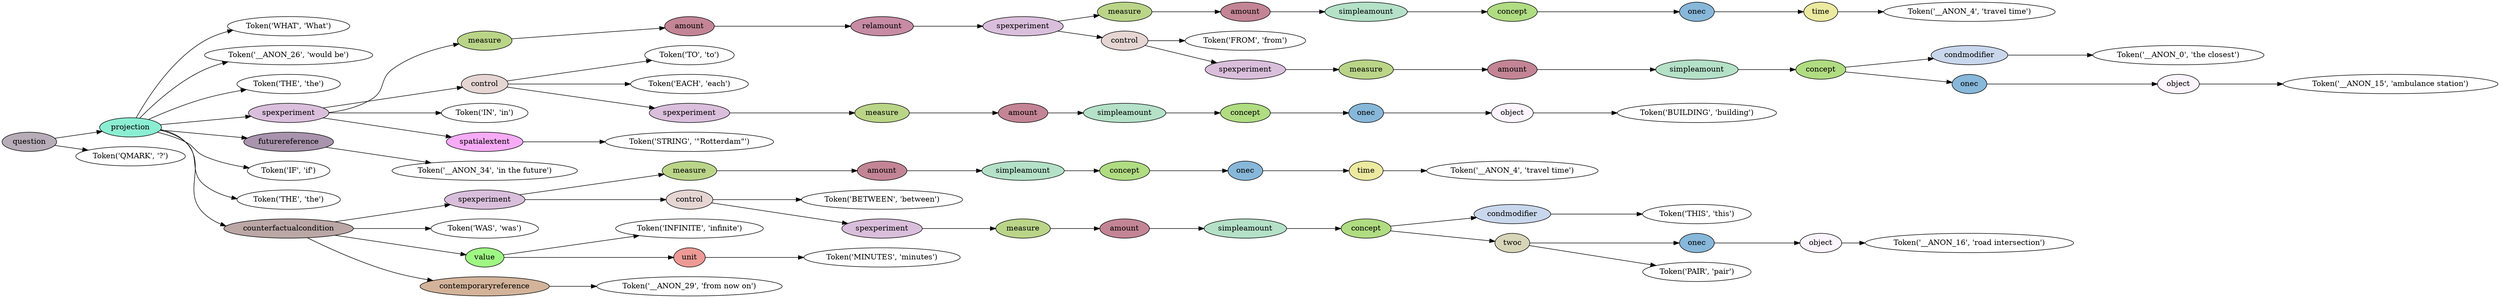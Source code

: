 digraph G {
rankdir=LR;
0 [label="Token('WHAT', 'What')"];
1 [label="Token('__ANON_26', 'would be')"];
2 [label="Token('THE', 'the')"];
3 [label="Token('__ANON_4', 'travel time')"];
4 [fillcolor="#ece9a0", label=time, style=filled];
4 -> 3;
5 [fillcolor="#87b7d9", label=onec, style=filled];
5 -> 4;
6 [fillcolor="#b0dc82", label=concept, style=filled];
6 -> 5;
7 [fillcolor="#b4e1c8", label=simpleamount, style=filled];
7 -> 6;
8 [fillcolor="#c38595", label=amount, style=filled];
8 -> 7;
9 [fillcolor="#bad588", label=measure, style=filled];
9 -> 8;
10 [label="Token('FROM', 'from')"];
11 [label="Token('__ANON_0', 'the closest')"];
12 [fillcolor="#c9d7ed", label=condmodifier, style=filled];
12 -> 11;
13 [label="Token('__ANON_15', 'ambulance station')"];
14 [fillcolor="#fbf4fd", label=object, style=filled];
14 -> 13;
15 [fillcolor="#87b7d9", label=onec, style=filled];
15 -> 14;
16 [fillcolor="#b0dc82", label=concept, style=filled];
16 -> 12;
16 -> 15;
17 [fillcolor="#b4e1c8", label=simpleamount, style=filled];
17 -> 16;
18 [fillcolor="#c38595", label=amount, style=filled];
18 -> 17;
19 [fillcolor="#bad588", label=measure, style=filled];
19 -> 18;
20 [fillcolor="#dabfdc", label=spexperiment, style=filled];
20 -> 19;
21 [fillcolor="#e5d5d3", label=control, style=filled];
21 -> 10;
21 -> 20;
22 [fillcolor="#dabfdc", label=spexperiment, style=filled];
22 -> 9;
22 -> 21;
23 [fillcolor="#c78ba4", label=relamount, style=filled];
23 -> 22;
24 [fillcolor="#c38595", label=amount, style=filled];
24 -> 23;
25 [fillcolor="#bad588", label=measure, style=filled];
25 -> 24;
26 [label="Token('TO', 'to')"];
27 [label="Token('EACH', 'each')"];
28 [label="Token('BUILDING', 'building')"];
29 [fillcolor="#fbf4fd", label=object, style=filled];
29 -> 28;
30 [fillcolor="#87b7d9", label=onec, style=filled];
30 -> 29;
31 [fillcolor="#b0dc82", label=concept, style=filled];
31 -> 30;
32 [fillcolor="#b4e1c8", label=simpleamount, style=filled];
32 -> 31;
33 [fillcolor="#c38595", label=amount, style=filled];
33 -> 32;
34 [fillcolor="#bad588", label=measure, style=filled];
34 -> 33;
35 [fillcolor="#dabfdc", label=spexperiment, style=filled];
35 -> 34;
36 [fillcolor="#e5d5d3", label=control, style=filled];
36 -> 26;
36 -> 27;
36 -> 35;
37 [label="Token('IN', 'in')"];
38 [label="Token('STRING', '\"Rotterdam\"')"];
39 [fillcolor="#f7abf6", label=spatialextent, style=filled];
39 -> 38;
40 [fillcolor="#dabfdc", label=spexperiment, style=filled];
40 -> 25;
40 -> 36;
40 -> 37;
40 -> 39;
41 [label="Token('__ANON_34', 'in the future')"];
42 [fillcolor="#a994ad", label=futurereference, style=filled];
42 -> 41;
43 [label="Token('IF', 'if')"];
44 [label="Token('THE', 'the')"];
45 [label="Token('__ANON_4', 'travel time')"];
46 [fillcolor="#ece9a0", label=time, style=filled];
46 -> 45;
47 [fillcolor="#87b7d9", label=onec, style=filled];
47 -> 46;
48 [fillcolor="#b0dc82", label=concept, style=filled];
48 -> 47;
49 [fillcolor="#b4e1c8", label=simpleamount, style=filled];
49 -> 48;
50 [fillcolor="#c38595", label=amount, style=filled];
50 -> 49;
51 [fillcolor="#bad588", label=measure, style=filled];
51 -> 50;
52 [label="Token('BETWEEN', 'between')"];
53 [label="Token('THIS', 'this')"];
54 [fillcolor="#c9d7ed", label=condmodifier, style=filled];
54 -> 53;
55 [label="Token('__ANON_16', 'road intersection')"];
56 [fillcolor="#fbf4fd", label=object, style=filled];
56 -> 55;
57 [fillcolor="#87b7d9", label=onec, style=filled];
57 -> 56;
58 [label="Token('PAIR', 'pair')"];
59 [fillcolor="#d7d5b8", label=twoc, style=filled];
59 -> 57;
59 -> 58;
60 [fillcolor="#b0dc82", label=concept, style=filled];
60 -> 54;
60 -> 59;
61 [fillcolor="#b4e1c8", label=simpleamount, style=filled];
61 -> 60;
62 [fillcolor="#c38595", label=amount, style=filled];
62 -> 61;
63 [fillcolor="#bad588", label=measure, style=filled];
63 -> 62;
64 [fillcolor="#dabfdc", label=spexperiment, style=filled];
64 -> 63;
65 [fillcolor="#e5d5d3", label=control, style=filled];
65 -> 52;
65 -> 64;
66 [fillcolor="#dabfdc", label=spexperiment, style=filled];
66 -> 51;
66 -> 65;
67 [label="Token('WAS', 'was')"];
68 [label="Token('INFINITE', 'infinite')"];
69 [label="Token('MINUTES', 'minutes')"];
70 [fillcolor="#ed9a96", label=unit, style=filled];
70 -> 69;
71 [fillcolor="#9ff783", label=value, style=filled];
71 -> 68;
71 -> 70;
72 [label="Token('__ANON_29', 'from now on')"];
73 [fillcolor="#d3b39a", label=contemporaryreference, style=filled];
73 -> 72;
74 [fillcolor="#baa7a6", label=counterfactualcondition, style=filled];
74 -> 66;
74 -> 67;
74 -> 71;
74 -> 73;
75 [fillcolor="#8beed2", label=projection, style=filled];
75 -> 0;
75 -> 1;
75 -> 2;
75 -> 40;
75 -> 42;
75 -> 43;
75 -> 44;
75 -> 74;
76 [label="Token('QMARK', '?')"];
77 [fillcolor="#b7adb8", label=question, style=filled];
77 -> 75;
77 -> 76;
}
